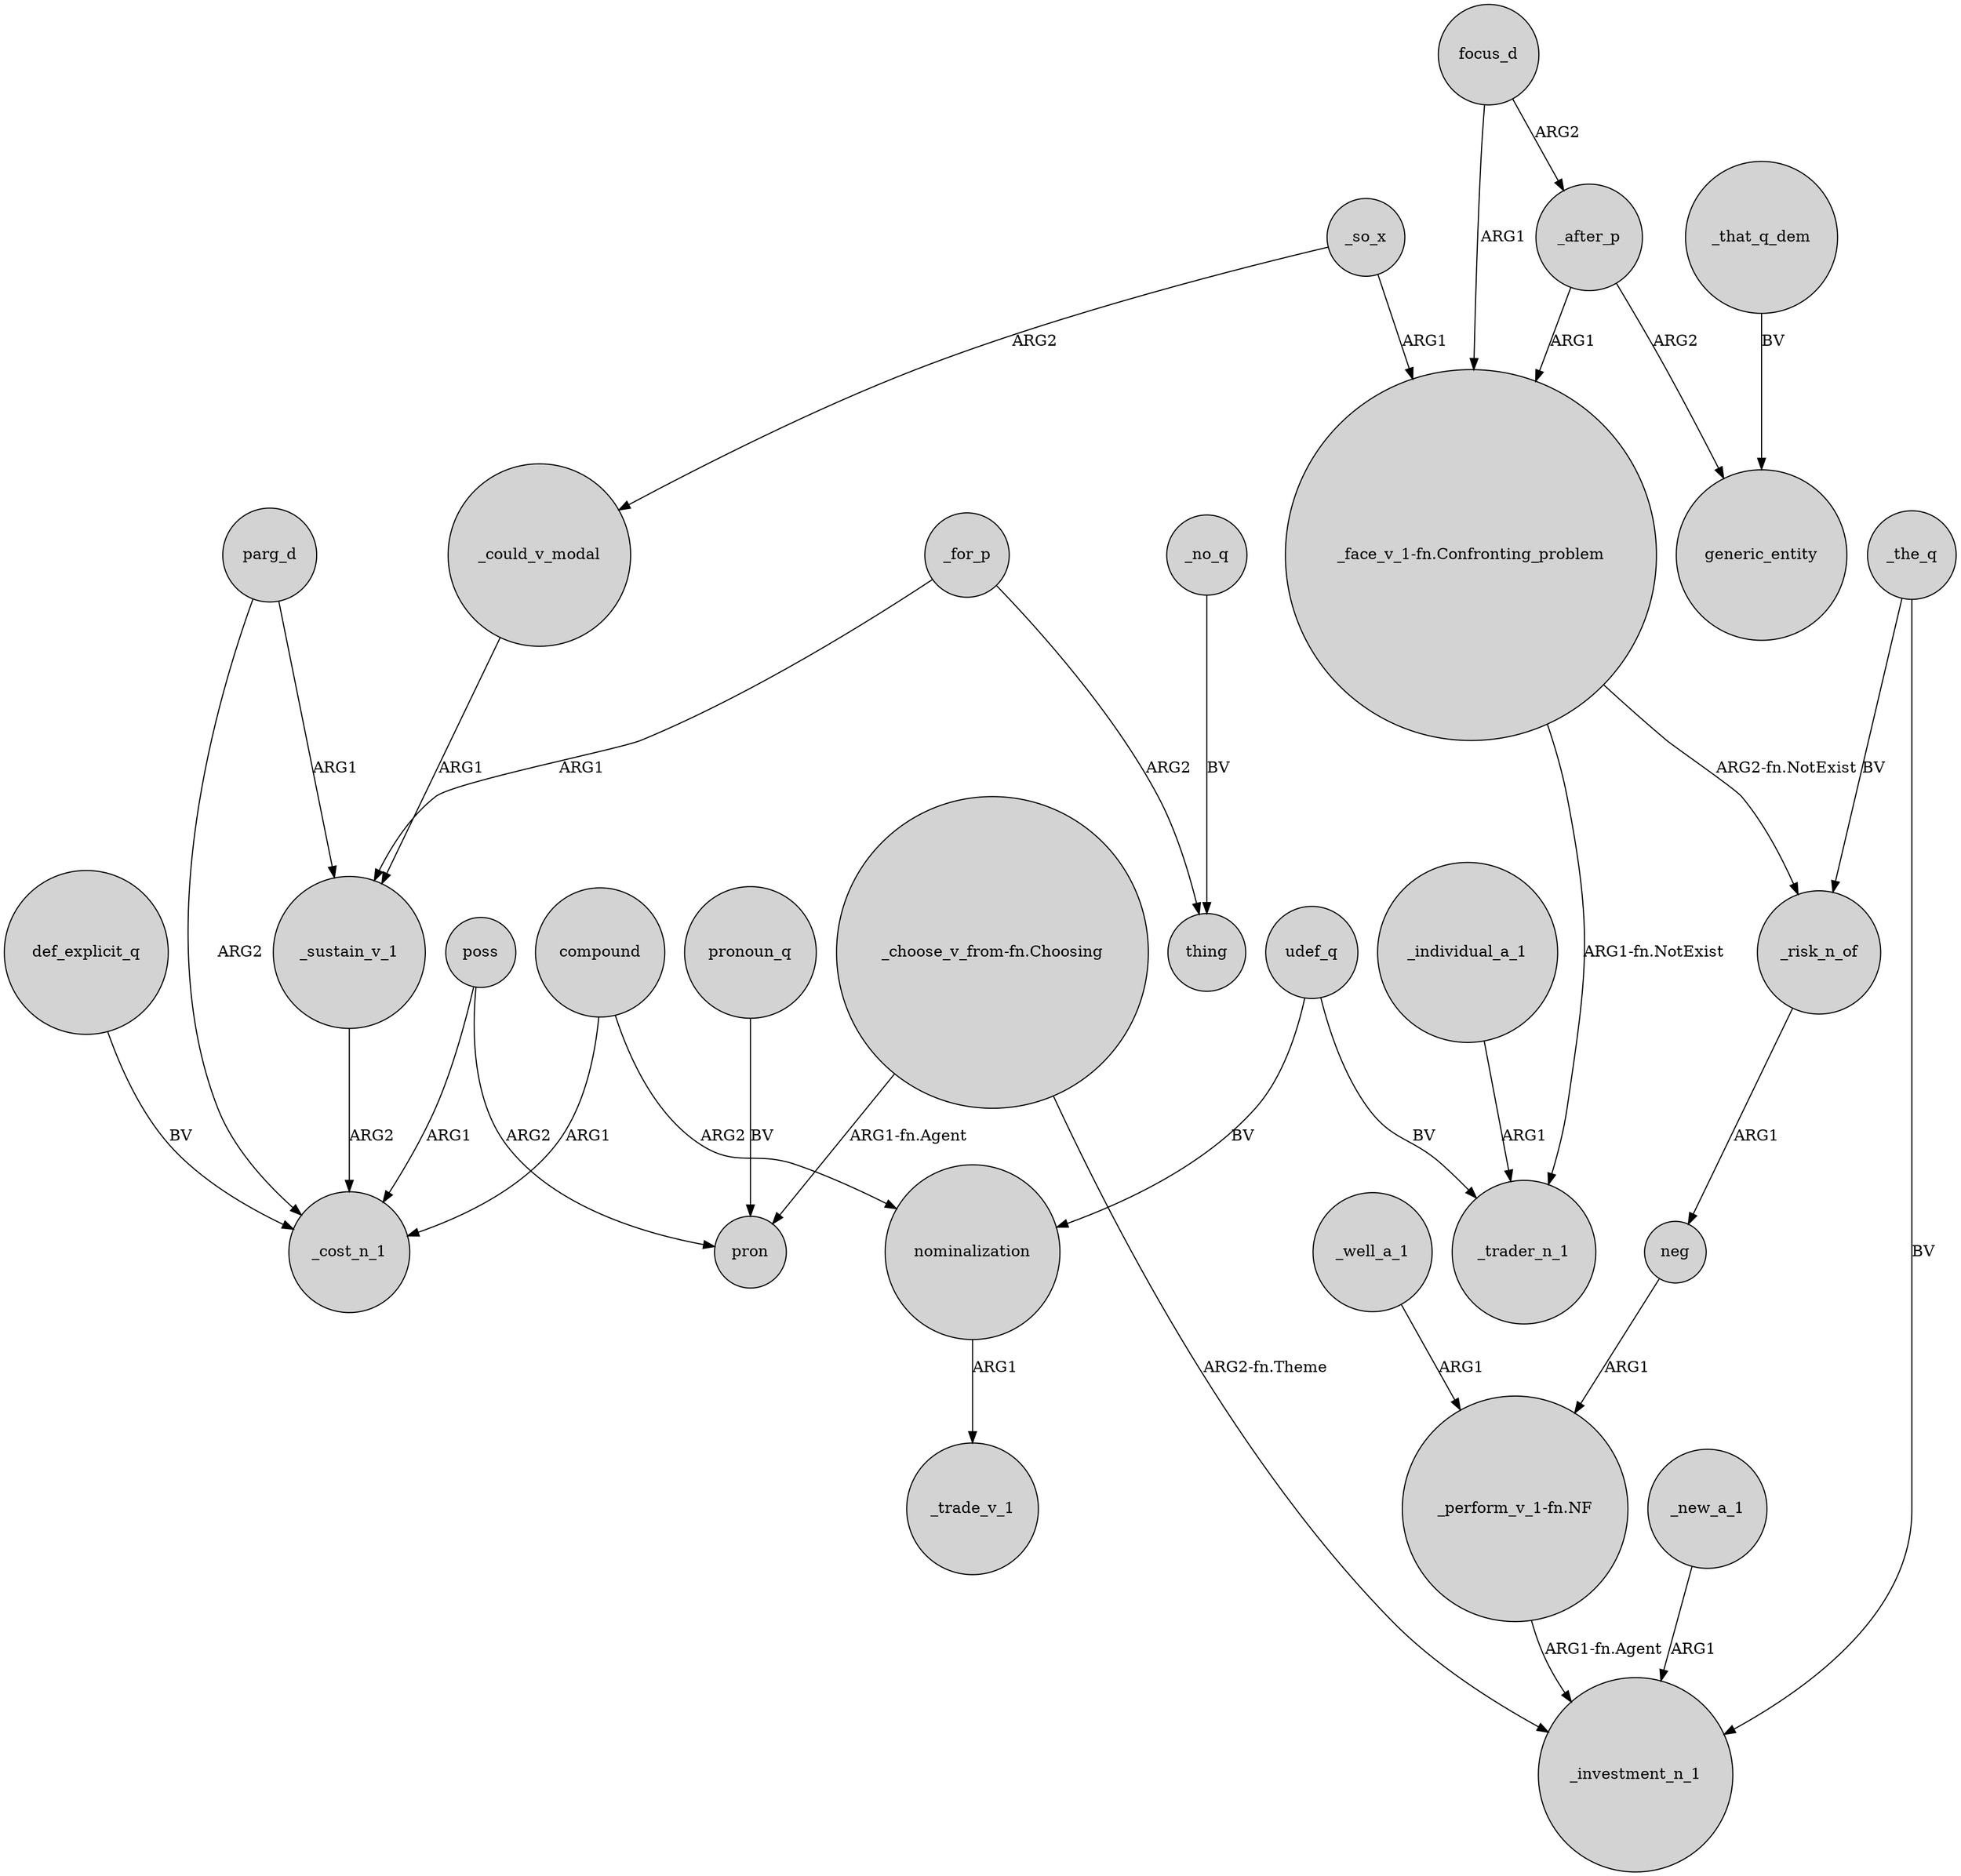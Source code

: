 digraph {
	node [shape=circle style=filled]
	_sustain_v_1 -> _cost_n_1 [label=ARG2]
	parg_d -> _sustain_v_1 [label=ARG1]
	_could_v_modal -> _sustain_v_1 [label=ARG1]
	focus_d -> _after_p [label=ARG2]
	poss -> pron [label=ARG2]
	_well_a_1 -> "_perform_v_1-fn.NF" [label=ARG1]
	"_perform_v_1-fn.NF" -> _investment_n_1 [label="ARG1-fn.Agent"]
	_that_q_dem -> generic_entity [label=BV]
	udef_q -> _trader_n_1 [label=BV]
	"_choose_v_from-fn.Choosing" -> _investment_n_1 [label="ARG2-fn.Theme"]
	"_choose_v_from-fn.Choosing" -> pron [label="ARG1-fn.Agent"]
	compound -> nominalization [label=ARG2]
	nominalization -> _trade_v_1 [label=ARG1]
	_for_p -> thing [label=ARG2]
	parg_d -> _cost_n_1 [label=ARG2]
	"_face_v_1-fn.Confronting_problem" -> _risk_n_of [label="ARG2-fn.NotExist"]
	pronoun_q -> pron [label=BV]
	_individual_a_1 -> _trader_n_1 [label=ARG1]
	_so_x -> "_face_v_1-fn.Confronting_problem" [label=ARG1]
	_after_p -> "_face_v_1-fn.Confronting_problem" [label=ARG1]
	_after_p -> generic_entity [label=ARG2]
	_so_x -> _could_v_modal [label=ARG2]
	_no_q -> thing [label=BV]
	"_face_v_1-fn.Confronting_problem" -> _trader_n_1 [label="ARG1-fn.NotExist"]
	compound -> _cost_n_1 [label=ARG1]
	udef_q -> nominalization [label=BV]
	_the_q -> _investment_n_1 [label=BV]
	neg -> "_perform_v_1-fn.NF" [label=ARG1]
	focus_d -> "_face_v_1-fn.Confronting_problem" [label=ARG1]
	_new_a_1 -> _investment_n_1 [label=ARG1]
	_for_p -> _sustain_v_1 [label=ARG1]
	def_explicit_q -> _cost_n_1 [label=BV]
	poss -> _cost_n_1 [label=ARG1]
	_the_q -> _risk_n_of [label=BV]
	_risk_n_of -> neg [label=ARG1]
}
